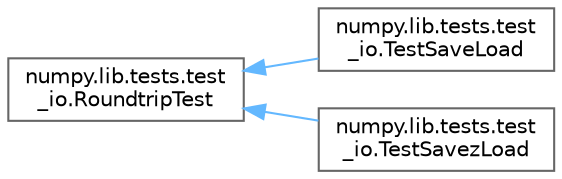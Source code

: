 digraph "Graphical Class Hierarchy"
{
 // LATEX_PDF_SIZE
  bgcolor="transparent";
  edge [fontname=Helvetica,fontsize=10,labelfontname=Helvetica,labelfontsize=10];
  node [fontname=Helvetica,fontsize=10,shape=box,height=0.2,width=0.4];
  rankdir="LR";
  Node0 [id="Node000000",label="numpy.lib.tests.test\l_io.RoundtripTest",height=0.2,width=0.4,color="grey40", fillcolor="white", style="filled",URL="$d1/d67/classnumpy_1_1lib_1_1tests_1_1test__io_1_1RoundtripTest.html",tooltip=" "];
  Node0 -> Node1 [id="edge4399_Node000000_Node000001",dir="back",color="steelblue1",style="solid",tooltip=" "];
  Node1 [id="Node000001",label="numpy.lib.tests.test\l_io.TestSaveLoad",height=0.2,width=0.4,color="grey40", fillcolor="white", style="filled",URL="$dc/d77/classnumpy_1_1lib_1_1tests_1_1test__io_1_1TestSaveLoad.html",tooltip=" "];
  Node0 -> Node2 [id="edge4400_Node000000_Node000002",dir="back",color="steelblue1",style="solid",tooltip=" "];
  Node2 [id="Node000002",label="numpy.lib.tests.test\l_io.TestSavezLoad",height=0.2,width=0.4,color="grey40", fillcolor="white", style="filled",URL="$d7/d11/classnumpy_1_1lib_1_1tests_1_1test__io_1_1TestSavezLoad.html",tooltip=" "];
}
